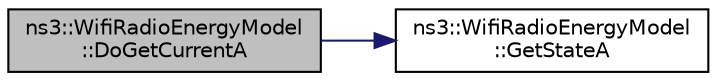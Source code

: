 digraph "ns3::WifiRadioEnergyModel::DoGetCurrentA"
{
 // LATEX_PDF_SIZE
  edge [fontname="Helvetica",fontsize="10",labelfontname="Helvetica",labelfontsize="10"];
  node [fontname="Helvetica",fontsize="10",shape=record];
  rankdir="LR";
  Node1 [label="ns3::WifiRadioEnergyModel\l::DoGetCurrentA",height=0.2,width=0.4,color="black", fillcolor="grey75", style="filled", fontcolor="black",tooltip=" "];
  Node1 -> Node2 [color="midnightblue",fontsize="10",style="solid",fontname="Helvetica"];
  Node2 [label="ns3::WifiRadioEnergyModel\l::GetStateA",height=0.2,width=0.4,color="black", fillcolor="white", style="filled",URL="$classns3_1_1_wifi_radio_energy_model.html#a029312a97ecb40b23e22170b18d33c21",tooltip=" "];
}
